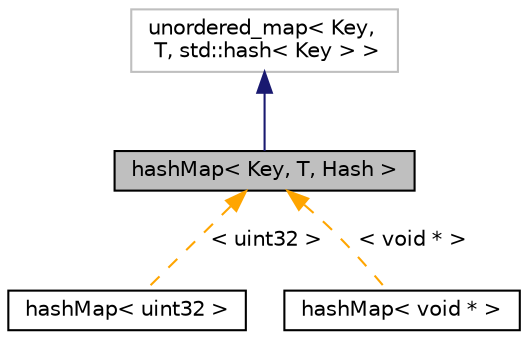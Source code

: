 digraph "hashMap&lt; Key, T, Hash &gt;"
{
 // LATEX_PDF_SIZE
  edge [fontname="Helvetica",fontsize="10",labelfontname="Helvetica",labelfontsize="10"];
  node [fontname="Helvetica",fontsize="10",shape=record];
  Node1 [label="hashMap\< Key, T, Hash \>",height=0.2,width=0.4,color="black", fillcolor="grey75", style="filled", fontcolor="black",tooltip=" "];
  Node2 -> Node1 [dir="back",color="midnightblue",fontsize="10",style="solid",fontname="Helvetica"];
  Node2 [label="unordered_map\< Key,\l T, std::hash\< Key \> \>",height=0.2,width=0.4,color="grey75", fillcolor="white", style="filled",tooltip=" "];
  Node1 -> Node3 [dir="back",color="orange",fontsize="10",style="dashed",label=" \< uint32 \>" ,fontname="Helvetica"];
  Node3 [label="hashMap\< uint32 \>",height=0.2,width=0.4,color="black", fillcolor="white", style="filled",URL="$classpFlow_1_1hashMap.html",tooltip=" "];
  Node1 -> Node4 [dir="back",color="orange",fontsize="10",style="dashed",label=" \< void * \>" ,fontname="Helvetica"];
  Node4 [label="hashMap\< void * \>",height=0.2,width=0.4,color="black", fillcolor="white", style="filled",URL="$classpFlow_1_1hashMap.html",tooltip=" "];
}
